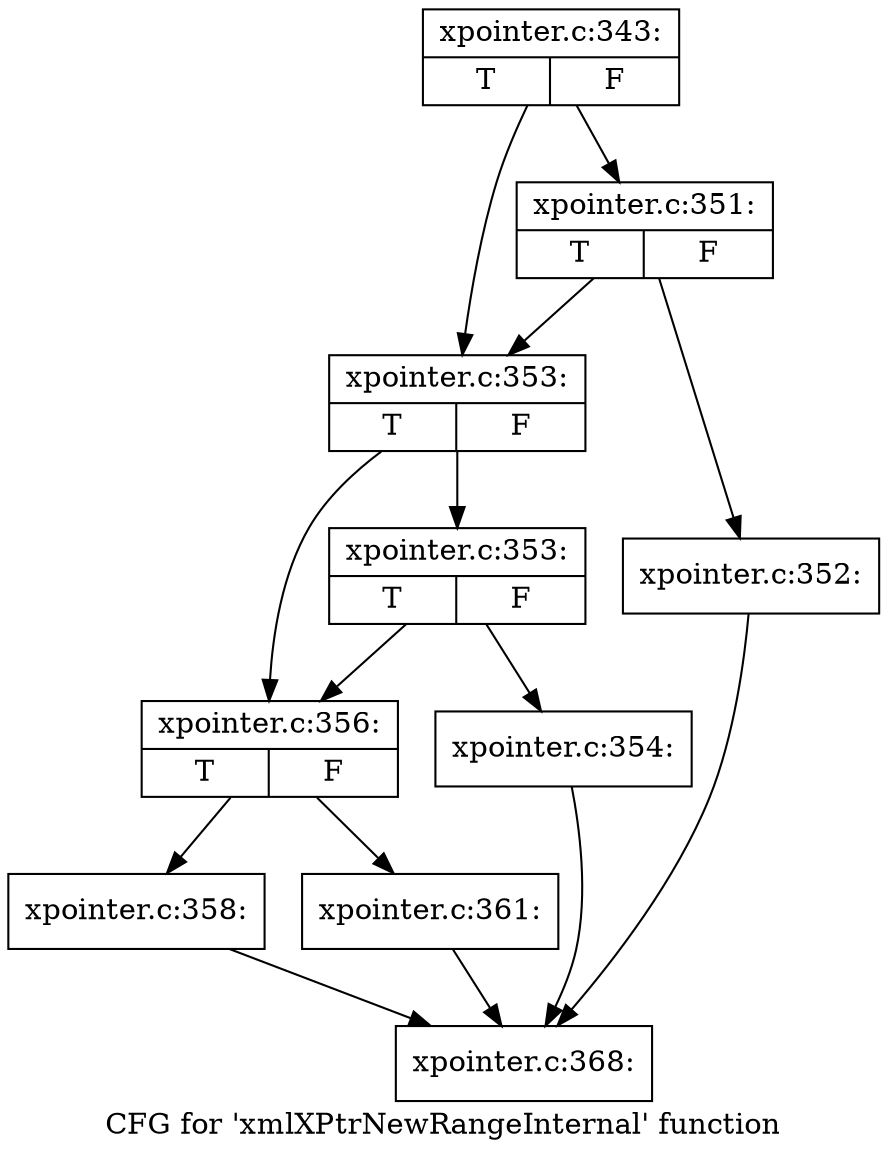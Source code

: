 digraph "CFG for 'xmlXPtrNewRangeInternal' function" {
	label="CFG for 'xmlXPtrNewRangeInternal' function";

	Node0x55f69051f170 [shape=record,label="{xpointer.c:343:|{<s0>T|<s1>F}}"];
	Node0x55f69051f170 -> Node0x55f690520450;
	Node0x55f69051f170 -> Node0x55f690520400;
	Node0x55f690520450 [shape=record,label="{xpointer.c:351:|{<s0>T|<s1>F}}"];
	Node0x55f690520450 -> Node0x55f6905203b0;
	Node0x55f690520450 -> Node0x55f690520400;
	Node0x55f6905203b0 [shape=record,label="{xpointer.c:352:}"];
	Node0x55f6905203b0 -> Node0x55f69051f1c0;
	Node0x55f690520400 [shape=record,label="{xpointer.c:353:|{<s0>T|<s1>F}}"];
	Node0x55f690520400 -> Node0x55f690520c40;
	Node0x55f690520400 -> Node0x55f690520bf0;
	Node0x55f690520c40 [shape=record,label="{xpointer.c:353:|{<s0>T|<s1>F}}"];
	Node0x55f690520c40 -> Node0x55f690520ba0;
	Node0x55f690520c40 -> Node0x55f690520bf0;
	Node0x55f690520ba0 [shape=record,label="{xpointer.c:354:}"];
	Node0x55f690520ba0 -> Node0x55f69051f1c0;
	Node0x55f690520bf0 [shape=record,label="{xpointer.c:356:|{<s0>T|<s1>F}}"];
	Node0x55f690520bf0 -> Node0x55f690521650;
	Node0x55f690520bf0 -> Node0x55f6905216a0;
	Node0x55f690521650 [shape=record,label="{xpointer.c:358:}"];
	Node0x55f690521650 -> Node0x55f69051f1c0;
	Node0x55f6905216a0 [shape=record,label="{xpointer.c:361:}"];
	Node0x55f6905216a0 -> Node0x55f69051f1c0;
	Node0x55f69051f1c0 [shape=record,label="{xpointer.c:368:}"];
}
